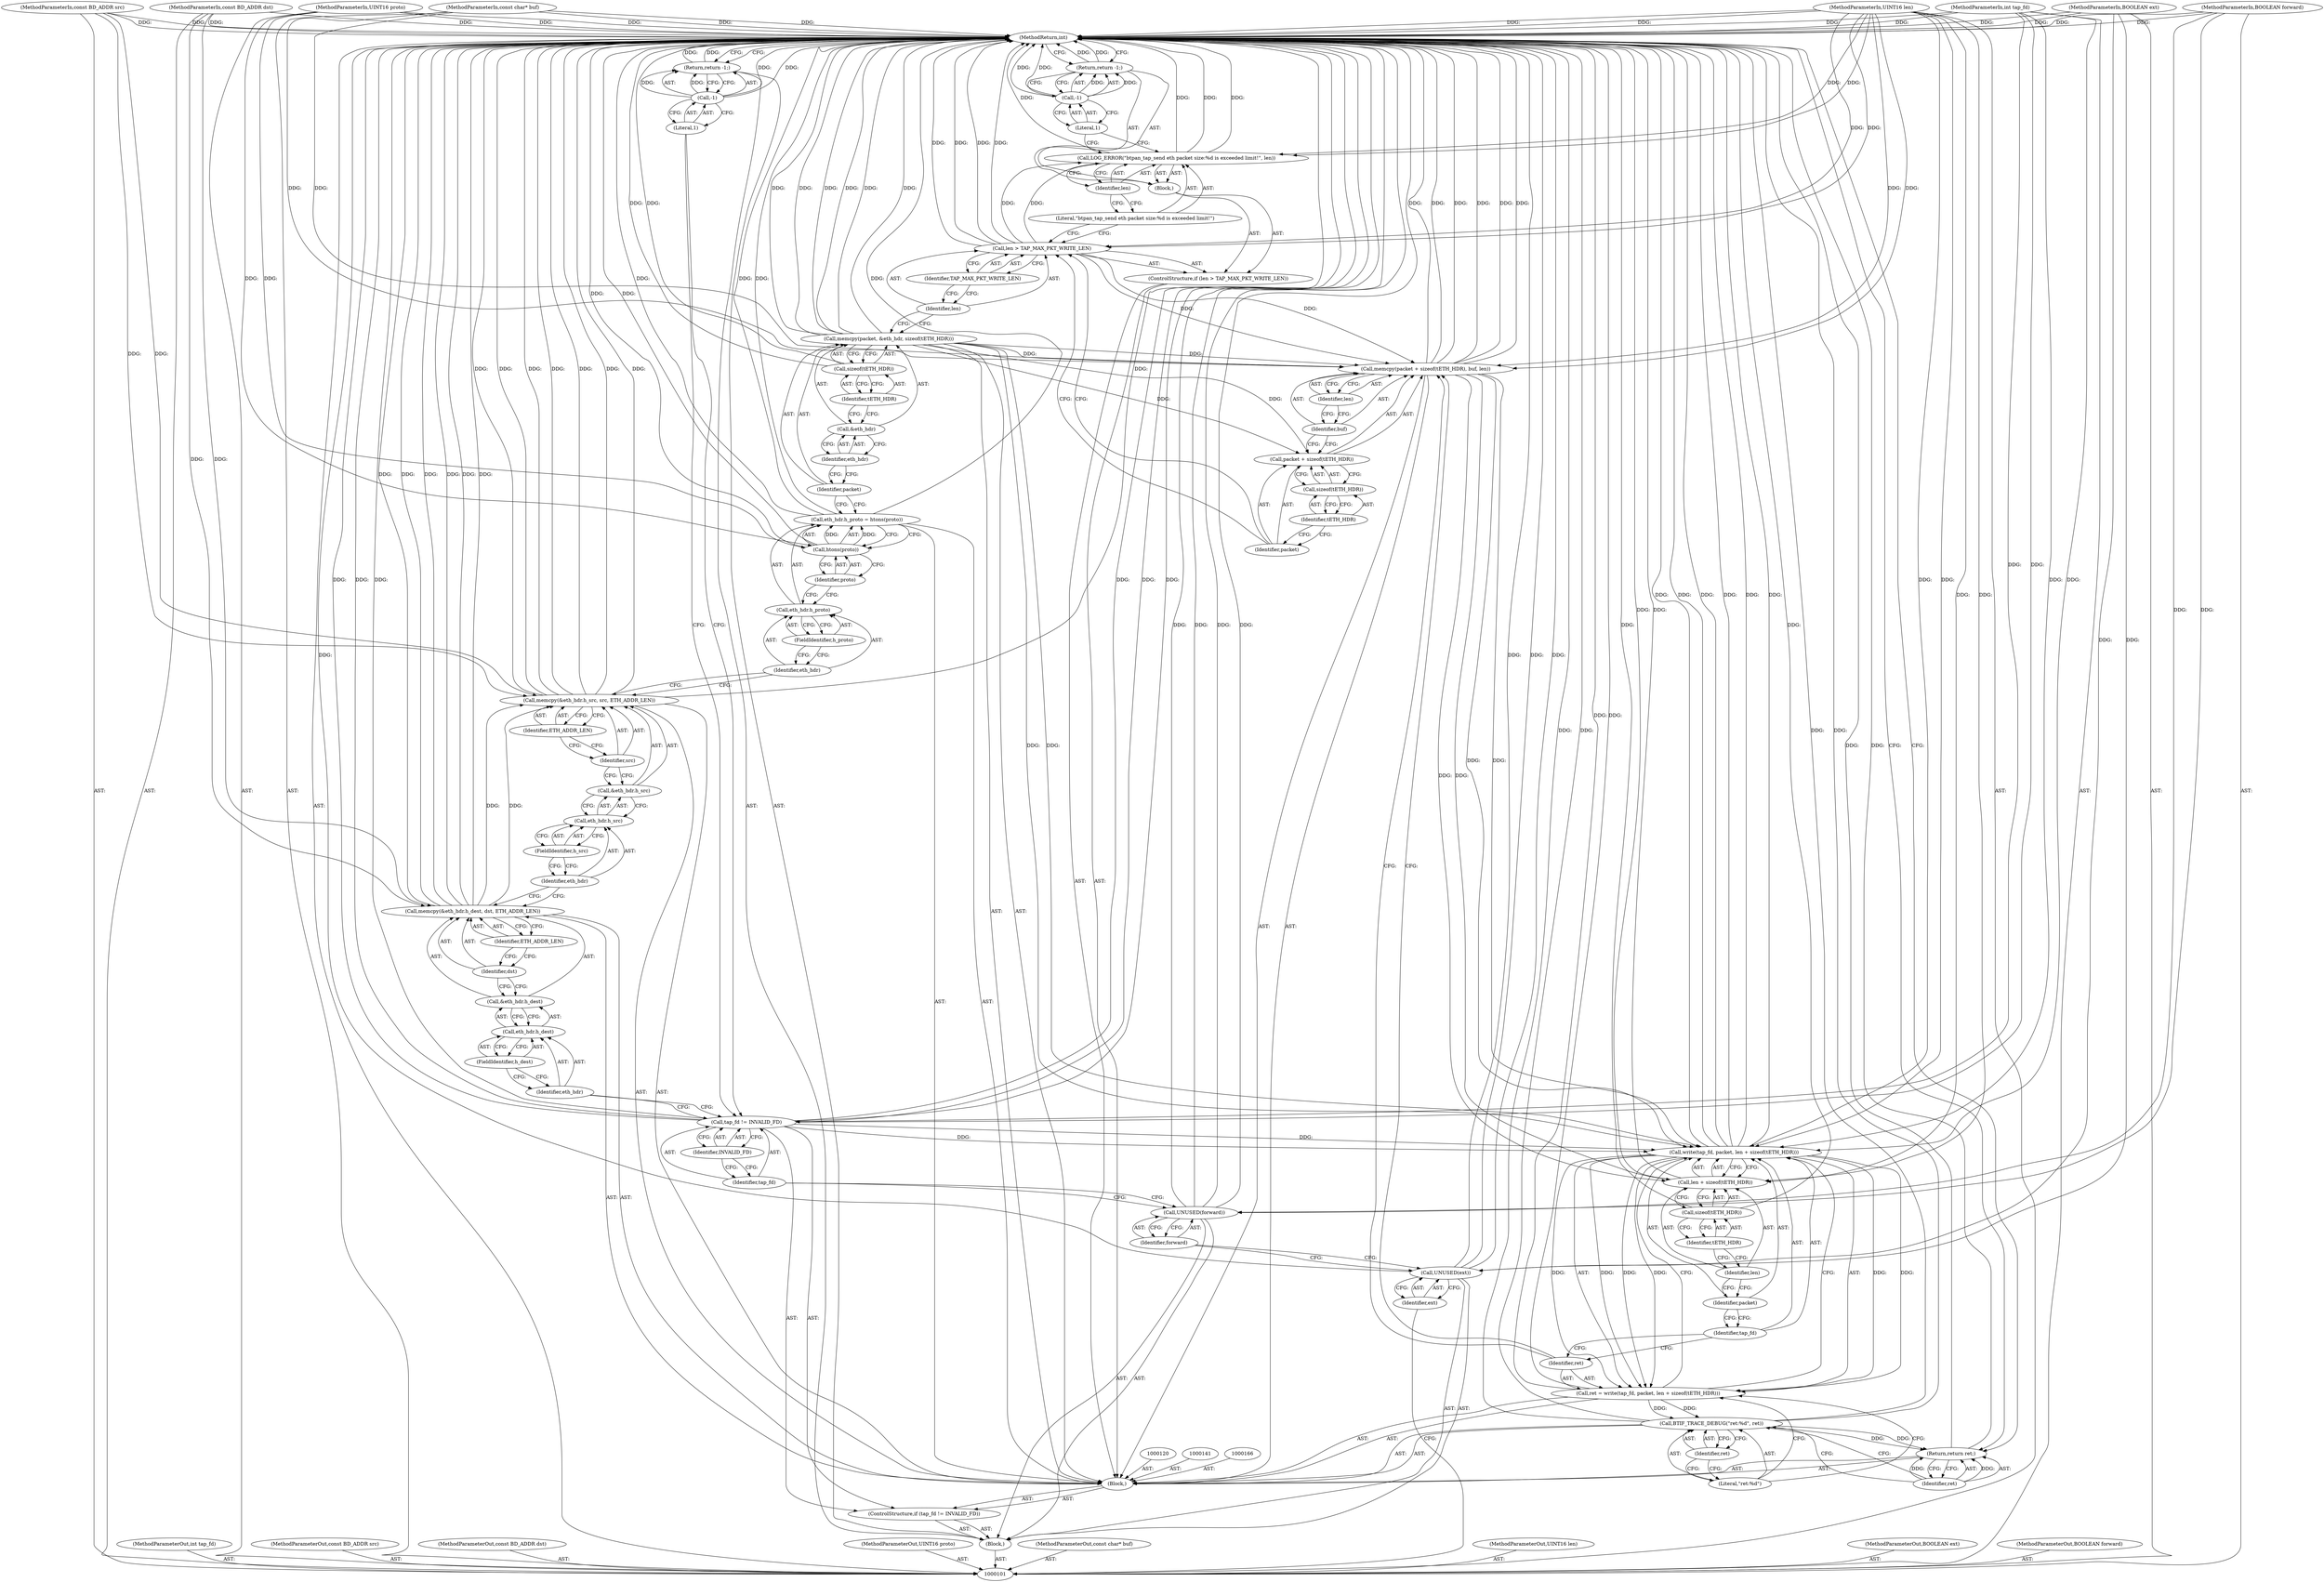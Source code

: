 digraph "1_Android_472271b153c5dc53c28beac55480a8d8434b2d5c_23" {
"1000184" [label="(MethodReturn,int)"];
"1000102" [label="(MethodParameterIn,int tap_fd)"];
"1000263" [label="(MethodParameterOut,int tap_fd)"];
"1000103" [label="(MethodParameterIn,const BD_ADDR src)"];
"1000264" [label="(MethodParameterOut,const BD_ADDR src)"];
"1000104" [label="(MethodParameterIn,const BD_ADDR dst)"];
"1000265" [label="(MethodParameterOut,const BD_ADDR dst)"];
"1000105" [label="(MethodParameterIn,UINT16 proto)"];
"1000266" [label="(MethodParameterOut,UINT16 proto)"];
"1000106" [label="(MethodParameterIn,const char* buf)"];
"1000267" [label="(MethodParameterOut,const char* buf)"];
"1000129" [label="(Call,&eth_hdr.h_src)"];
"1000130" [label="(Call,eth_hdr.h_src)"];
"1000131" [label="(Identifier,eth_hdr)"];
"1000132" [label="(FieldIdentifier,h_src)"];
"1000133" [label="(Identifier,src)"];
"1000134" [label="(Identifier,ETH_ADDR_LEN)"];
"1000128" [label="(Call,memcpy(&eth_hdr.h_src, src, ETH_ADDR_LEN))"];
"1000138" [label="(FieldIdentifier,h_proto)"];
"1000139" [label="(Call,htons(proto))"];
"1000140" [label="(Identifier,proto)"];
"1000135" [label="(Call,eth_hdr.h_proto = htons(proto))"];
"1000136" [label="(Call,eth_hdr.h_proto)"];
"1000137" [label="(Identifier,eth_hdr)"];
"1000143" [label="(Identifier,packet)"];
"1000144" [label="(Call,&eth_hdr)"];
"1000145" [label="(Identifier,eth_hdr)"];
"1000146" [label="(Call,sizeof(tETH_HDR))"];
"1000147" [label="(Identifier,tETH_HDR)"];
"1000142" [label="(Call,memcpy(packet, &eth_hdr, sizeof(tETH_HDR)))"];
"1000148" [label="(ControlStructure,if (len > TAP_MAX_PKT_WRITE_LEN))"];
"1000151" [label="(Identifier,TAP_MAX_PKT_WRITE_LEN)"];
"1000149" [label="(Call,len > TAP_MAX_PKT_WRITE_LEN)"];
"1000150" [label="(Identifier,len)"];
"1000152" [label="(Block,)"];
"1000153" [label="(Call,LOG_ERROR(\"btpan_tap_send eth packet size:%d is exceeded limit!\", len))"];
"1000154" [label="(Literal,\"btpan_tap_send eth packet size:%d is exceeded limit!\")"];
"1000155" [label="(Identifier,len)"];
"1000156" [label="(Return,return -1;)"];
"1000157" [label="(Call,-1)"];
"1000158" [label="(Literal,1)"];
"1000107" [label="(MethodParameterIn,UINT16 len)"];
"1000268" [label="(MethodParameterOut,UINT16 len)"];
"1000108" [label="(MethodParameterIn,BOOLEAN ext)"];
"1000269" [label="(MethodParameterOut,BOOLEAN ext)"];
"1000109" [label="(MethodParameterIn,BOOLEAN forward)"];
"1000270" [label="(MethodParameterOut,BOOLEAN forward)"];
"1000160" [label="(Call,packet + sizeof(tETH_HDR))"];
"1000161" [label="(Identifier,packet)"];
"1000162" [label="(Call,sizeof(tETH_HDR))"];
"1000163" [label="(Identifier,tETH_HDR)"];
"1000164" [label="(Identifier,buf)"];
"1000165" [label="(Identifier,len)"];
"1000159" [label="(Call,memcpy(packet + sizeof(tETH_HDR), buf, len))"];
"1000167" [label="(Call,ret = write(tap_fd, packet, len + sizeof(tETH_HDR)))"];
"1000168" [label="(Identifier,ret)"];
"1000169" [label="(Call,write(tap_fd, packet, len + sizeof(tETH_HDR)))"];
"1000170" [label="(Identifier,tap_fd)"];
"1000171" [label="(Identifier,packet)"];
"1000172" [label="(Call,len + sizeof(tETH_HDR))"];
"1000173" [label="(Identifier,len)"];
"1000174" [label="(Call,sizeof(tETH_HDR))"];
"1000175" [label="(Identifier,tETH_HDR)"];
"1000119" [label="(Block,)"];
"1000177" [label="(Literal,\"ret:%d\")"];
"1000178" [label="(Identifier,ret)"];
"1000176" [label="(Call,BTIF_TRACE_DEBUG(\"ret:%d\", ret))"];
"1000180" [label="(Identifier,ret)"];
"1000179" [label="(Return,return ret;)"];
"1000181" [label="(Return,return -1;)"];
"1000182" [label="(Call,-1)"];
"1000183" [label="(Literal,1)"];
"1000110" [label="(Block,)"];
"1000112" [label="(Identifier,ext)"];
"1000111" [label="(Call,UNUSED(ext))"];
"1000114" [label="(Identifier,forward)"];
"1000113" [label="(Call,UNUSED(forward))"];
"1000115" [label="(ControlStructure,if (tap_fd != INVALID_FD))"];
"1000118" [label="(Identifier,INVALID_FD)"];
"1000116" [label="(Call,tap_fd != INVALID_FD)"];
"1000117" [label="(Identifier,tap_fd)"];
"1000122" [label="(Call,&eth_hdr.h_dest)"];
"1000123" [label="(Call,eth_hdr.h_dest)"];
"1000124" [label="(Identifier,eth_hdr)"];
"1000125" [label="(FieldIdentifier,h_dest)"];
"1000126" [label="(Identifier,dst)"];
"1000127" [label="(Identifier,ETH_ADDR_LEN)"];
"1000121" [label="(Call,memcpy(&eth_hdr.h_dest, dst, ETH_ADDR_LEN))"];
"1000184" -> "1000101"  [label="AST: "];
"1000184" -> "1000156"  [label="CFG: "];
"1000184" -> "1000179"  [label="CFG: "];
"1000184" -> "1000181"  [label="CFG: "];
"1000108" -> "1000184"  [label="DDG: "];
"1000167" -> "1000184"  [label="DDG: "];
"1000157" -> "1000184"  [label="DDG: "];
"1000104" -> "1000184"  [label="DDG: "];
"1000105" -> "1000184"  [label="DDG: "];
"1000135" -> "1000184"  [label="DDG: "];
"1000135" -> "1000184"  [label="DDG: "];
"1000139" -> "1000184"  [label="DDG: "];
"1000121" -> "1000184"  [label="DDG: "];
"1000121" -> "1000184"  [label="DDG: "];
"1000121" -> "1000184"  [label="DDG: "];
"1000153" -> "1000184"  [label="DDG: "];
"1000153" -> "1000184"  [label="DDG: "];
"1000116" -> "1000184"  [label="DDG: "];
"1000116" -> "1000184"  [label="DDG: "];
"1000116" -> "1000184"  [label="DDG: "];
"1000169" -> "1000184"  [label="DDG: "];
"1000169" -> "1000184"  [label="DDG: "];
"1000169" -> "1000184"  [label="DDG: "];
"1000128" -> "1000184"  [label="DDG: "];
"1000128" -> "1000184"  [label="DDG: "];
"1000128" -> "1000184"  [label="DDG: "];
"1000128" -> "1000184"  [label="DDG: "];
"1000182" -> "1000184"  [label="DDG: "];
"1000176" -> "1000184"  [label="DDG: "];
"1000176" -> "1000184"  [label="DDG: "];
"1000159" -> "1000184"  [label="DDG: "];
"1000159" -> "1000184"  [label="DDG: "];
"1000159" -> "1000184"  [label="DDG: "];
"1000142" -> "1000184"  [label="DDG: "];
"1000142" -> "1000184"  [label="DDG: "];
"1000142" -> "1000184"  [label="DDG: "];
"1000107" -> "1000184"  [label="DDG: "];
"1000149" -> "1000184"  [label="DDG: "];
"1000149" -> "1000184"  [label="DDG: "];
"1000113" -> "1000184"  [label="DDG: "];
"1000113" -> "1000184"  [label="DDG: "];
"1000103" -> "1000184"  [label="DDG: "];
"1000102" -> "1000184"  [label="DDG: "];
"1000111" -> "1000184"  [label="DDG: "];
"1000111" -> "1000184"  [label="DDG: "];
"1000172" -> "1000184"  [label="DDG: "];
"1000146" -> "1000184"  [label="DDG: "];
"1000106" -> "1000184"  [label="DDG: "];
"1000174" -> "1000184"  [label="DDG: "];
"1000109" -> "1000184"  [label="DDG: "];
"1000181" -> "1000184"  [label="DDG: "];
"1000179" -> "1000184"  [label="DDG: "];
"1000156" -> "1000184"  [label="DDG: "];
"1000102" -> "1000101"  [label="AST: "];
"1000102" -> "1000184"  [label="DDG: "];
"1000102" -> "1000116"  [label="DDG: "];
"1000102" -> "1000169"  [label="DDG: "];
"1000263" -> "1000101"  [label="AST: "];
"1000103" -> "1000101"  [label="AST: "];
"1000103" -> "1000184"  [label="DDG: "];
"1000103" -> "1000128"  [label="DDG: "];
"1000264" -> "1000101"  [label="AST: "];
"1000104" -> "1000101"  [label="AST: "];
"1000104" -> "1000184"  [label="DDG: "];
"1000104" -> "1000121"  [label="DDG: "];
"1000265" -> "1000101"  [label="AST: "];
"1000105" -> "1000101"  [label="AST: "];
"1000105" -> "1000184"  [label="DDG: "];
"1000105" -> "1000139"  [label="DDG: "];
"1000266" -> "1000101"  [label="AST: "];
"1000106" -> "1000101"  [label="AST: "];
"1000106" -> "1000184"  [label="DDG: "];
"1000106" -> "1000159"  [label="DDG: "];
"1000267" -> "1000101"  [label="AST: "];
"1000129" -> "1000128"  [label="AST: "];
"1000129" -> "1000130"  [label="CFG: "];
"1000130" -> "1000129"  [label="AST: "];
"1000133" -> "1000129"  [label="CFG: "];
"1000130" -> "1000129"  [label="AST: "];
"1000130" -> "1000132"  [label="CFG: "];
"1000131" -> "1000130"  [label="AST: "];
"1000132" -> "1000130"  [label="AST: "];
"1000129" -> "1000130"  [label="CFG: "];
"1000131" -> "1000130"  [label="AST: "];
"1000131" -> "1000121"  [label="CFG: "];
"1000132" -> "1000131"  [label="CFG: "];
"1000132" -> "1000130"  [label="AST: "];
"1000132" -> "1000131"  [label="CFG: "];
"1000130" -> "1000132"  [label="CFG: "];
"1000133" -> "1000128"  [label="AST: "];
"1000133" -> "1000129"  [label="CFG: "];
"1000134" -> "1000133"  [label="CFG: "];
"1000134" -> "1000128"  [label="AST: "];
"1000134" -> "1000133"  [label="CFG: "];
"1000128" -> "1000134"  [label="CFG: "];
"1000128" -> "1000119"  [label="AST: "];
"1000128" -> "1000134"  [label="CFG: "];
"1000129" -> "1000128"  [label="AST: "];
"1000133" -> "1000128"  [label="AST: "];
"1000134" -> "1000128"  [label="AST: "];
"1000137" -> "1000128"  [label="CFG: "];
"1000128" -> "1000184"  [label="DDG: "];
"1000128" -> "1000184"  [label="DDG: "];
"1000128" -> "1000184"  [label="DDG: "];
"1000128" -> "1000184"  [label="DDG: "];
"1000103" -> "1000128"  [label="DDG: "];
"1000121" -> "1000128"  [label="DDG: "];
"1000138" -> "1000136"  [label="AST: "];
"1000138" -> "1000137"  [label="CFG: "];
"1000136" -> "1000138"  [label="CFG: "];
"1000139" -> "1000135"  [label="AST: "];
"1000139" -> "1000140"  [label="CFG: "];
"1000140" -> "1000139"  [label="AST: "];
"1000135" -> "1000139"  [label="CFG: "];
"1000139" -> "1000184"  [label="DDG: "];
"1000139" -> "1000135"  [label="DDG: "];
"1000105" -> "1000139"  [label="DDG: "];
"1000140" -> "1000139"  [label="AST: "];
"1000140" -> "1000136"  [label="CFG: "];
"1000139" -> "1000140"  [label="CFG: "];
"1000135" -> "1000119"  [label="AST: "];
"1000135" -> "1000139"  [label="CFG: "];
"1000136" -> "1000135"  [label="AST: "];
"1000139" -> "1000135"  [label="AST: "];
"1000143" -> "1000135"  [label="CFG: "];
"1000135" -> "1000184"  [label="DDG: "];
"1000135" -> "1000184"  [label="DDG: "];
"1000139" -> "1000135"  [label="DDG: "];
"1000136" -> "1000135"  [label="AST: "];
"1000136" -> "1000138"  [label="CFG: "];
"1000137" -> "1000136"  [label="AST: "];
"1000138" -> "1000136"  [label="AST: "];
"1000140" -> "1000136"  [label="CFG: "];
"1000137" -> "1000136"  [label="AST: "];
"1000137" -> "1000128"  [label="CFG: "];
"1000138" -> "1000137"  [label="CFG: "];
"1000143" -> "1000142"  [label="AST: "];
"1000143" -> "1000135"  [label="CFG: "];
"1000145" -> "1000143"  [label="CFG: "];
"1000144" -> "1000142"  [label="AST: "];
"1000144" -> "1000145"  [label="CFG: "];
"1000145" -> "1000144"  [label="AST: "];
"1000147" -> "1000144"  [label="CFG: "];
"1000145" -> "1000144"  [label="AST: "];
"1000145" -> "1000143"  [label="CFG: "];
"1000144" -> "1000145"  [label="CFG: "];
"1000146" -> "1000142"  [label="AST: "];
"1000146" -> "1000147"  [label="CFG: "];
"1000147" -> "1000146"  [label="AST: "];
"1000142" -> "1000146"  [label="CFG: "];
"1000146" -> "1000184"  [label="DDG: "];
"1000147" -> "1000146"  [label="AST: "];
"1000147" -> "1000144"  [label="CFG: "];
"1000146" -> "1000147"  [label="CFG: "];
"1000142" -> "1000119"  [label="AST: "];
"1000142" -> "1000146"  [label="CFG: "];
"1000143" -> "1000142"  [label="AST: "];
"1000144" -> "1000142"  [label="AST: "];
"1000146" -> "1000142"  [label="AST: "];
"1000150" -> "1000142"  [label="CFG: "];
"1000142" -> "1000184"  [label="DDG: "];
"1000142" -> "1000184"  [label="DDG: "];
"1000142" -> "1000184"  [label="DDG: "];
"1000142" -> "1000159"  [label="DDG: "];
"1000142" -> "1000160"  [label="DDG: "];
"1000142" -> "1000169"  [label="DDG: "];
"1000148" -> "1000119"  [label="AST: "];
"1000149" -> "1000148"  [label="AST: "];
"1000152" -> "1000148"  [label="AST: "];
"1000151" -> "1000149"  [label="AST: "];
"1000151" -> "1000150"  [label="CFG: "];
"1000149" -> "1000151"  [label="CFG: "];
"1000149" -> "1000148"  [label="AST: "];
"1000149" -> "1000151"  [label="CFG: "];
"1000150" -> "1000149"  [label="AST: "];
"1000151" -> "1000149"  [label="AST: "];
"1000154" -> "1000149"  [label="CFG: "];
"1000161" -> "1000149"  [label="CFG: "];
"1000149" -> "1000184"  [label="DDG: "];
"1000149" -> "1000184"  [label="DDG: "];
"1000107" -> "1000149"  [label="DDG: "];
"1000149" -> "1000153"  [label="DDG: "];
"1000149" -> "1000159"  [label="DDG: "];
"1000150" -> "1000149"  [label="AST: "];
"1000150" -> "1000142"  [label="CFG: "];
"1000151" -> "1000150"  [label="CFG: "];
"1000152" -> "1000148"  [label="AST: "];
"1000153" -> "1000152"  [label="AST: "];
"1000156" -> "1000152"  [label="AST: "];
"1000153" -> "1000152"  [label="AST: "];
"1000153" -> "1000155"  [label="CFG: "];
"1000154" -> "1000153"  [label="AST: "];
"1000155" -> "1000153"  [label="AST: "];
"1000158" -> "1000153"  [label="CFG: "];
"1000153" -> "1000184"  [label="DDG: "];
"1000153" -> "1000184"  [label="DDG: "];
"1000149" -> "1000153"  [label="DDG: "];
"1000107" -> "1000153"  [label="DDG: "];
"1000154" -> "1000153"  [label="AST: "];
"1000154" -> "1000149"  [label="CFG: "];
"1000155" -> "1000154"  [label="CFG: "];
"1000155" -> "1000153"  [label="AST: "];
"1000155" -> "1000154"  [label="CFG: "];
"1000153" -> "1000155"  [label="CFG: "];
"1000156" -> "1000152"  [label="AST: "];
"1000156" -> "1000157"  [label="CFG: "];
"1000157" -> "1000156"  [label="AST: "];
"1000184" -> "1000156"  [label="CFG: "];
"1000156" -> "1000184"  [label="DDG: "];
"1000157" -> "1000156"  [label="DDG: "];
"1000157" -> "1000156"  [label="AST: "];
"1000157" -> "1000158"  [label="CFG: "];
"1000158" -> "1000157"  [label="AST: "];
"1000156" -> "1000157"  [label="CFG: "];
"1000157" -> "1000184"  [label="DDG: "];
"1000157" -> "1000156"  [label="DDG: "];
"1000158" -> "1000157"  [label="AST: "];
"1000158" -> "1000153"  [label="CFG: "];
"1000157" -> "1000158"  [label="CFG: "];
"1000107" -> "1000101"  [label="AST: "];
"1000107" -> "1000184"  [label="DDG: "];
"1000107" -> "1000149"  [label="DDG: "];
"1000107" -> "1000153"  [label="DDG: "];
"1000107" -> "1000159"  [label="DDG: "];
"1000107" -> "1000169"  [label="DDG: "];
"1000107" -> "1000172"  [label="DDG: "];
"1000268" -> "1000101"  [label="AST: "];
"1000108" -> "1000101"  [label="AST: "];
"1000108" -> "1000184"  [label="DDG: "];
"1000108" -> "1000111"  [label="DDG: "];
"1000269" -> "1000101"  [label="AST: "];
"1000109" -> "1000101"  [label="AST: "];
"1000109" -> "1000184"  [label="DDG: "];
"1000109" -> "1000113"  [label="DDG: "];
"1000270" -> "1000101"  [label="AST: "];
"1000160" -> "1000159"  [label="AST: "];
"1000160" -> "1000162"  [label="CFG: "];
"1000161" -> "1000160"  [label="AST: "];
"1000162" -> "1000160"  [label="AST: "];
"1000164" -> "1000160"  [label="CFG: "];
"1000142" -> "1000160"  [label="DDG: "];
"1000161" -> "1000160"  [label="AST: "];
"1000161" -> "1000149"  [label="CFG: "];
"1000163" -> "1000161"  [label="CFG: "];
"1000162" -> "1000160"  [label="AST: "];
"1000162" -> "1000163"  [label="CFG: "];
"1000163" -> "1000162"  [label="AST: "];
"1000160" -> "1000162"  [label="CFG: "];
"1000163" -> "1000162"  [label="AST: "];
"1000163" -> "1000161"  [label="CFG: "];
"1000162" -> "1000163"  [label="CFG: "];
"1000164" -> "1000159"  [label="AST: "];
"1000164" -> "1000160"  [label="CFG: "];
"1000165" -> "1000164"  [label="CFG: "];
"1000165" -> "1000159"  [label="AST: "];
"1000165" -> "1000164"  [label="CFG: "];
"1000159" -> "1000165"  [label="CFG: "];
"1000159" -> "1000119"  [label="AST: "];
"1000159" -> "1000165"  [label="CFG: "];
"1000160" -> "1000159"  [label="AST: "];
"1000164" -> "1000159"  [label="AST: "];
"1000165" -> "1000159"  [label="AST: "];
"1000168" -> "1000159"  [label="CFG: "];
"1000159" -> "1000184"  [label="DDG: "];
"1000159" -> "1000184"  [label="DDG: "];
"1000159" -> "1000184"  [label="DDG: "];
"1000142" -> "1000159"  [label="DDG: "];
"1000106" -> "1000159"  [label="DDG: "];
"1000149" -> "1000159"  [label="DDG: "];
"1000107" -> "1000159"  [label="DDG: "];
"1000159" -> "1000169"  [label="DDG: "];
"1000159" -> "1000172"  [label="DDG: "];
"1000167" -> "1000119"  [label="AST: "];
"1000167" -> "1000169"  [label="CFG: "];
"1000168" -> "1000167"  [label="AST: "];
"1000169" -> "1000167"  [label="AST: "];
"1000177" -> "1000167"  [label="CFG: "];
"1000167" -> "1000184"  [label="DDG: "];
"1000169" -> "1000167"  [label="DDG: "];
"1000169" -> "1000167"  [label="DDG: "];
"1000169" -> "1000167"  [label="DDG: "];
"1000167" -> "1000176"  [label="DDG: "];
"1000168" -> "1000167"  [label="AST: "];
"1000168" -> "1000159"  [label="CFG: "];
"1000170" -> "1000168"  [label="CFG: "];
"1000169" -> "1000167"  [label="AST: "];
"1000169" -> "1000172"  [label="CFG: "];
"1000170" -> "1000169"  [label="AST: "];
"1000171" -> "1000169"  [label="AST: "];
"1000172" -> "1000169"  [label="AST: "];
"1000167" -> "1000169"  [label="CFG: "];
"1000169" -> "1000184"  [label="DDG: "];
"1000169" -> "1000184"  [label="DDG: "];
"1000169" -> "1000184"  [label="DDG: "];
"1000169" -> "1000167"  [label="DDG: "];
"1000169" -> "1000167"  [label="DDG: "];
"1000169" -> "1000167"  [label="DDG: "];
"1000116" -> "1000169"  [label="DDG: "];
"1000102" -> "1000169"  [label="DDG: "];
"1000142" -> "1000169"  [label="DDG: "];
"1000159" -> "1000169"  [label="DDG: "];
"1000107" -> "1000169"  [label="DDG: "];
"1000170" -> "1000169"  [label="AST: "];
"1000170" -> "1000168"  [label="CFG: "];
"1000171" -> "1000170"  [label="CFG: "];
"1000171" -> "1000169"  [label="AST: "];
"1000171" -> "1000170"  [label="CFG: "];
"1000173" -> "1000171"  [label="CFG: "];
"1000172" -> "1000169"  [label="AST: "];
"1000172" -> "1000174"  [label="CFG: "];
"1000173" -> "1000172"  [label="AST: "];
"1000174" -> "1000172"  [label="AST: "];
"1000169" -> "1000172"  [label="CFG: "];
"1000172" -> "1000184"  [label="DDG: "];
"1000159" -> "1000172"  [label="DDG: "];
"1000107" -> "1000172"  [label="DDG: "];
"1000173" -> "1000172"  [label="AST: "];
"1000173" -> "1000171"  [label="CFG: "];
"1000175" -> "1000173"  [label="CFG: "];
"1000174" -> "1000172"  [label="AST: "];
"1000174" -> "1000175"  [label="CFG: "];
"1000175" -> "1000174"  [label="AST: "];
"1000172" -> "1000174"  [label="CFG: "];
"1000174" -> "1000184"  [label="DDG: "];
"1000175" -> "1000174"  [label="AST: "];
"1000175" -> "1000173"  [label="CFG: "];
"1000174" -> "1000175"  [label="CFG: "];
"1000119" -> "1000115"  [label="AST: "];
"1000120" -> "1000119"  [label="AST: "];
"1000121" -> "1000119"  [label="AST: "];
"1000128" -> "1000119"  [label="AST: "];
"1000135" -> "1000119"  [label="AST: "];
"1000141" -> "1000119"  [label="AST: "];
"1000142" -> "1000119"  [label="AST: "];
"1000148" -> "1000119"  [label="AST: "];
"1000159" -> "1000119"  [label="AST: "];
"1000166" -> "1000119"  [label="AST: "];
"1000167" -> "1000119"  [label="AST: "];
"1000176" -> "1000119"  [label="AST: "];
"1000179" -> "1000119"  [label="AST: "];
"1000177" -> "1000176"  [label="AST: "];
"1000177" -> "1000167"  [label="CFG: "];
"1000178" -> "1000177"  [label="CFG: "];
"1000178" -> "1000176"  [label="AST: "];
"1000178" -> "1000177"  [label="CFG: "];
"1000176" -> "1000178"  [label="CFG: "];
"1000176" -> "1000119"  [label="AST: "];
"1000176" -> "1000178"  [label="CFG: "];
"1000177" -> "1000176"  [label="AST: "];
"1000178" -> "1000176"  [label="AST: "];
"1000180" -> "1000176"  [label="CFG: "];
"1000176" -> "1000184"  [label="DDG: "];
"1000176" -> "1000184"  [label="DDG: "];
"1000167" -> "1000176"  [label="DDG: "];
"1000176" -> "1000179"  [label="DDG: "];
"1000180" -> "1000179"  [label="AST: "];
"1000180" -> "1000176"  [label="CFG: "];
"1000179" -> "1000180"  [label="CFG: "];
"1000180" -> "1000179"  [label="DDG: "];
"1000179" -> "1000119"  [label="AST: "];
"1000179" -> "1000180"  [label="CFG: "];
"1000180" -> "1000179"  [label="AST: "];
"1000184" -> "1000179"  [label="CFG: "];
"1000179" -> "1000184"  [label="DDG: "];
"1000180" -> "1000179"  [label="DDG: "];
"1000176" -> "1000179"  [label="DDG: "];
"1000181" -> "1000110"  [label="AST: "];
"1000181" -> "1000182"  [label="CFG: "];
"1000182" -> "1000181"  [label="AST: "];
"1000184" -> "1000181"  [label="CFG: "];
"1000181" -> "1000184"  [label="DDG: "];
"1000182" -> "1000181"  [label="DDG: "];
"1000182" -> "1000181"  [label="AST: "];
"1000182" -> "1000183"  [label="CFG: "];
"1000183" -> "1000182"  [label="AST: "];
"1000181" -> "1000182"  [label="CFG: "];
"1000182" -> "1000184"  [label="DDG: "];
"1000182" -> "1000181"  [label="DDG: "];
"1000183" -> "1000182"  [label="AST: "];
"1000183" -> "1000116"  [label="CFG: "];
"1000182" -> "1000183"  [label="CFG: "];
"1000110" -> "1000101"  [label="AST: "];
"1000111" -> "1000110"  [label="AST: "];
"1000113" -> "1000110"  [label="AST: "];
"1000115" -> "1000110"  [label="AST: "];
"1000181" -> "1000110"  [label="AST: "];
"1000112" -> "1000111"  [label="AST: "];
"1000112" -> "1000101"  [label="CFG: "];
"1000111" -> "1000112"  [label="CFG: "];
"1000111" -> "1000110"  [label="AST: "];
"1000111" -> "1000112"  [label="CFG: "];
"1000112" -> "1000111"  [label="AST: "];
"1000114" -> "1000111"  [label="CFG: "];
"1000111" -> "1000184"  [label="DDG: "];
"1000111" -> "1000184"  [label="DDG: "];
"1000108" -> "1000111"  [label="DDG: "];
"1000114" -> "1000113"  [label="AST: "];
"1000114" -> "1000111"  [label="CFG: "];
"1000113" -> "1000114"  [label="CFG: "];
"1000113" -> "1000110"  [label="AST: "];
"1000113" -> "1000114"  [label="CFG: "];
"1000114" -> "1000113"  [label="AST: "];
"1000117" -> "1000113"  [label="CFG: "];
"1000113" -> "1000184"  [label="DDG: "];
"1000113" -> "1000184"  [label="DDG: "];
"1000109" -> "1000113"  [label="DDG: "];
"1000115" -> "1000110"  [label="AST: "];
"1000116" -> "1000115"  [label="AST: "];
"1000119" -> "1000115"  [label="AST: "];
"1000118" -> "1000116"  [label="AST: "];
"1000118" -> "1000117"  [label="CFG: "];
"1000116" -> "1000118"  [label="CFG: "];
"1000116" -> "1000115"  [label="AST: "];
"1000116" -> "1000118"  [label="CFG: "];
"1000117" -> "1000116"  [label="AST: "];
"1000118" -> "1000116"  [label="AST: "];
"1000124" -> "1000116"  [label="CFG: "];
"1000183" -> "1000116"  [label="CFG: "];
"1000116" -> "1000184"  [label="DDG: "];
"1000116" -> "1000184"  [label="DDG: "];
"1000116" -> "1000184"  [label="DDG: "];
"1000102" -> "1000116"  [label="DDG: "];
"1000116" -> "1000169"  [label="DDG: "];
"1000117" -> "1000116"  [label="AST: "];
"1000117" -> "1000113"  [label="CFG: "];
"1000118" -> "1000117"  [label="CFG: "];
"1000122" -> "1000121"  [label="AST: "];
"1000122" -> "1000123"  [label="CFG: "];
"1000123" -> "1000122"  [label="AST: "];
"1000126" -> "1000122"  [label="CFG: "];
"1000123" -> "1000122"  [label="AST: "];
"1000123" -> "1000125"  [label="CFG: "];
"1000124" -> "1000123"  [label="AST: "];
"1000125" -> "1000123"  [label="AST: "];
"1000122" -> "1000123"  [label="CFG: "];
"1000124" -> "1000123"  [label="AST: "];
"1000124" -> "1000116"  [label="CFG: "];
"1000125" -> "1000124"  [label="CFG: "];
"1000125" -> "1000123"  [label="AST: "];
"1000125" -> "1000124"  [label="CFG: "];
"1000123" -> "1000125"  [label="CFG: "];
"1000126" -> "1000121"  [label="AST: "];
"1000126" -> "1000122"  [label="CFG: "];
"1000127" -> "1000126"  [label="CFG: "];
"1000127" -> "1000121"  [label="AST: "];
"1000127" -> "1000126"  [label="CFG: "];
"1000121" -> "1000127"  [label="CFG: "];
"1000121" -> "1000119"  [label="AST: "];
"1000121" -> "1000127"  [label="CFG: "];
"1000122" -> "1000121"  [label="AST: "];
"1000126" -> "1000121"  [label="AST: "];
"1000127" -> "1000121"  [label="AST: "];
"1000131" -> "1000121"  [label="CFG: "];
"1000121" -> "1000184"  [label="DDG: "];
"1000121" -> "1000184"  [label="DDG: "];
"1000121" -> "1000184"  [label="DDG: "];
"1000104" -> "1000121"  [label="DDG: "];
"1000121" -> "1000128"  [label="DDG: "];
}
